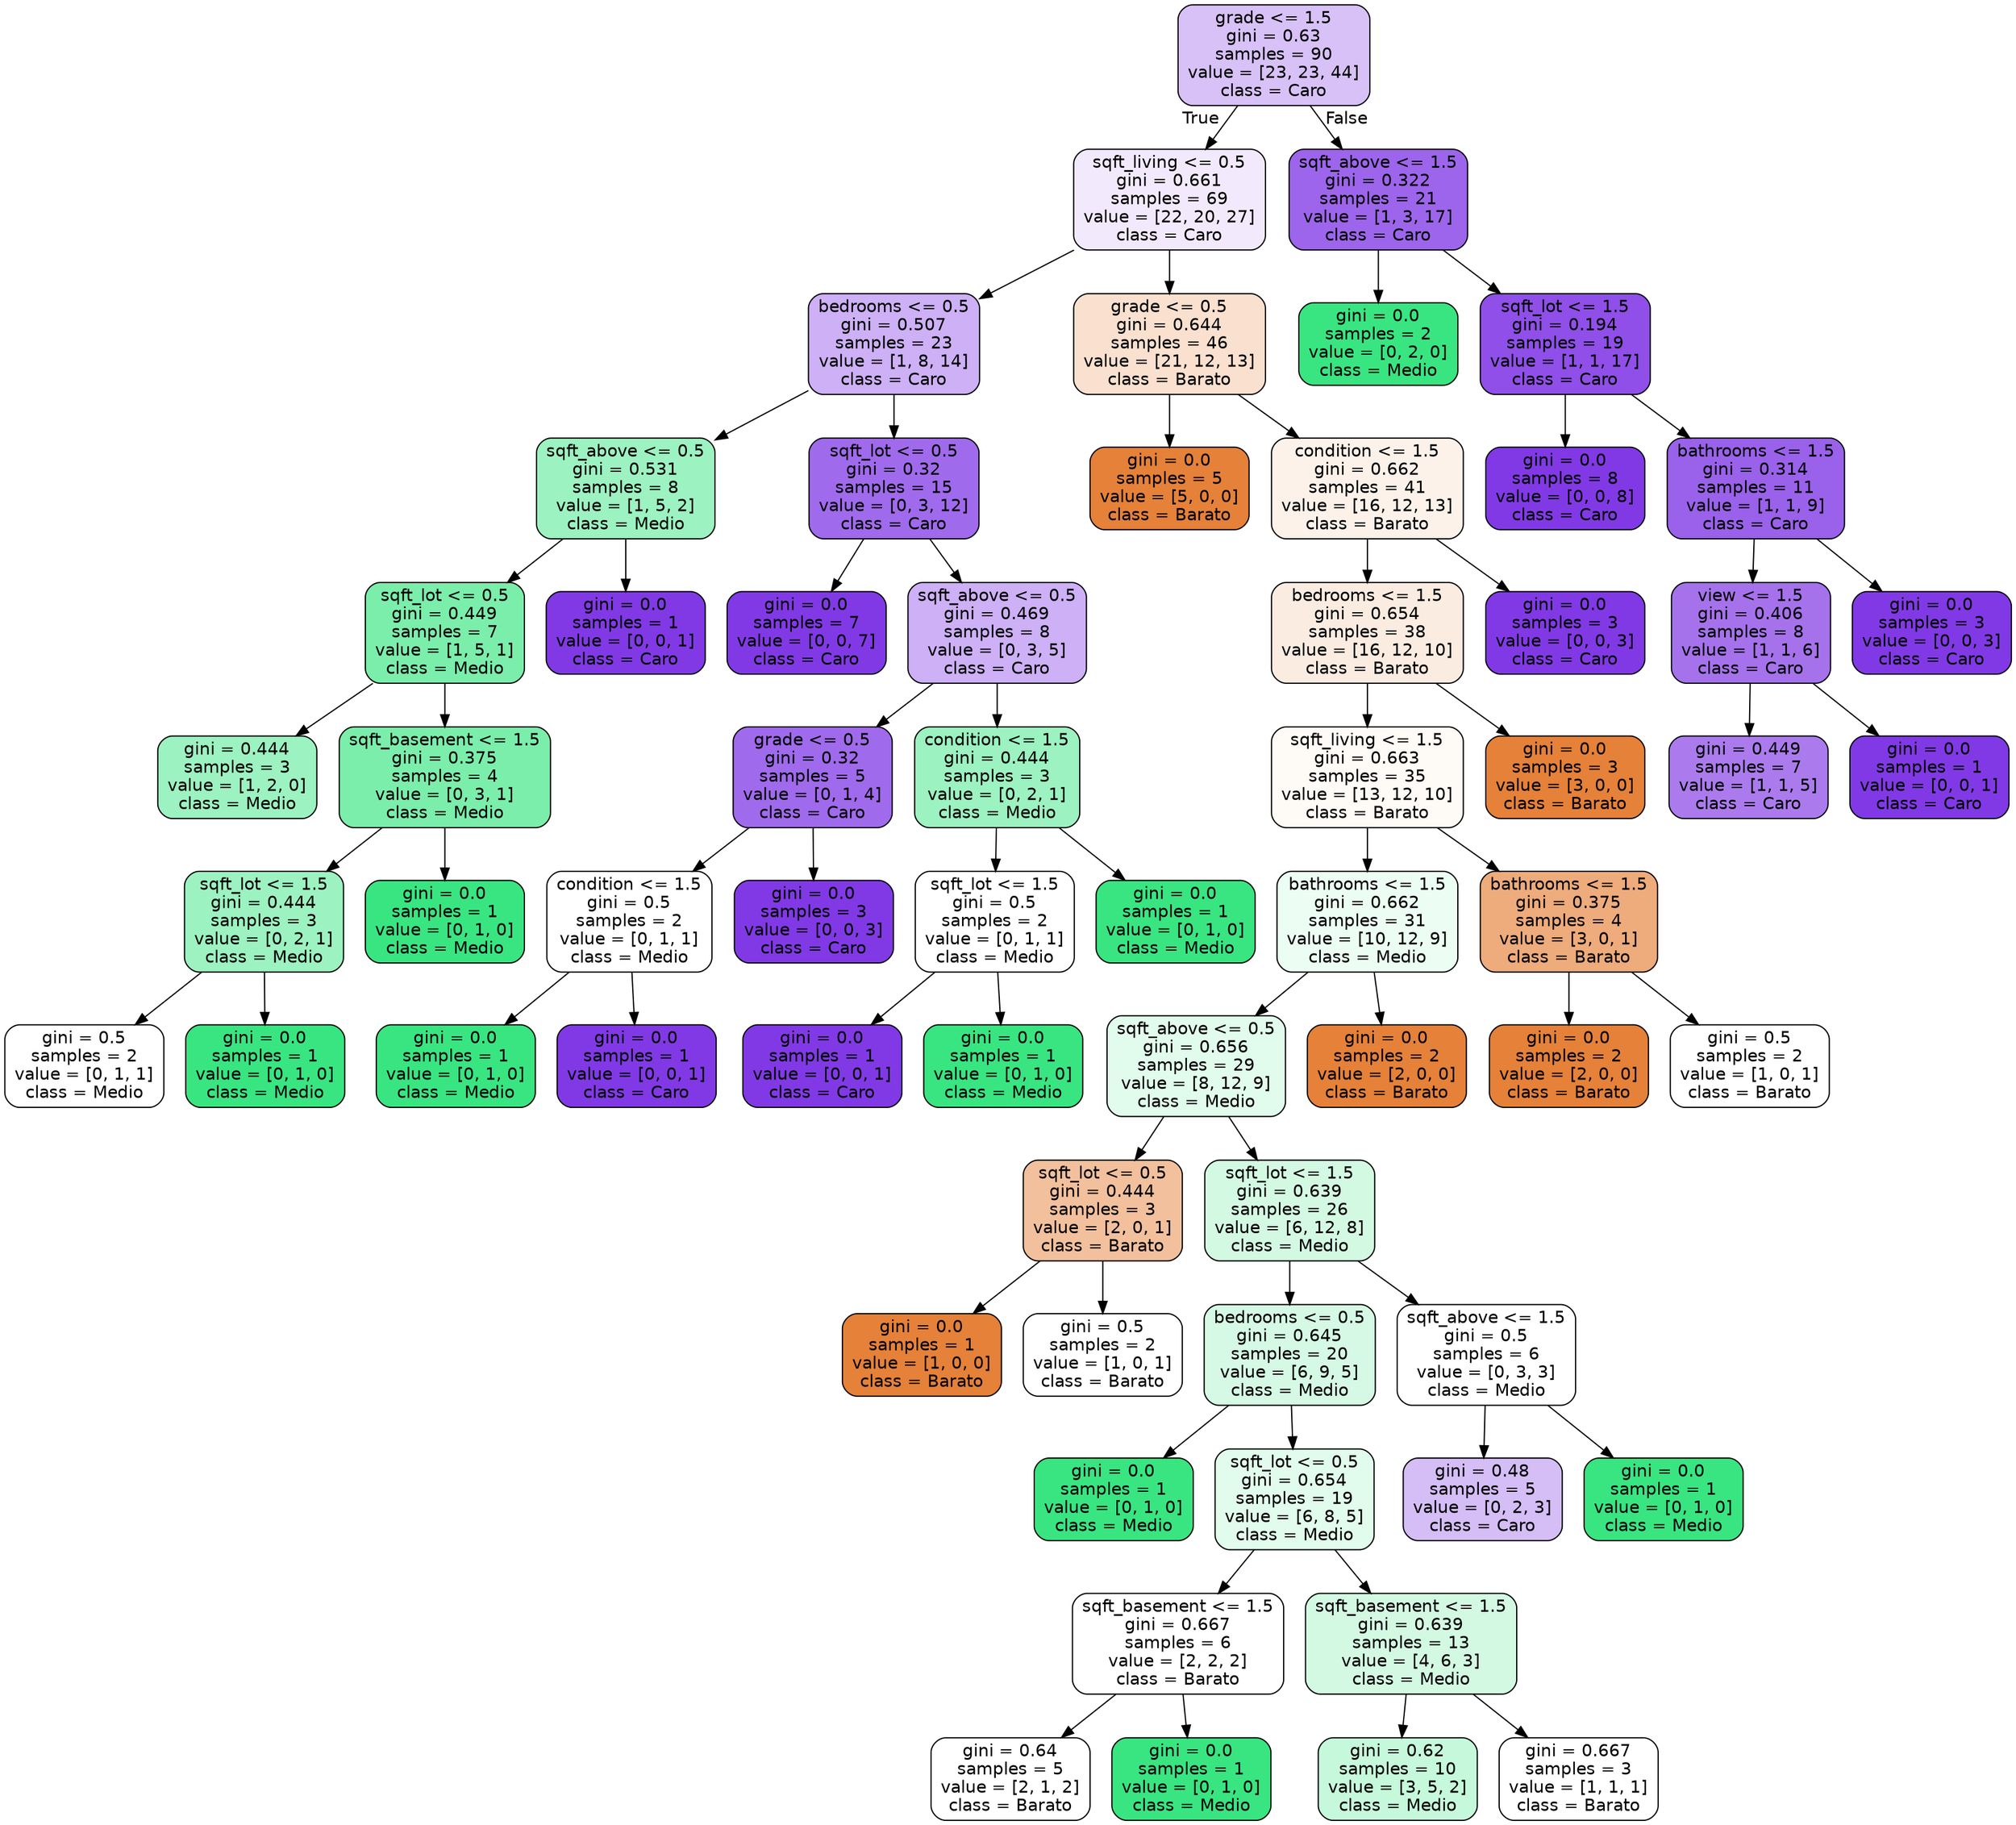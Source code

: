 digraph Tree {
node [shape=box, style="filled, rounded", color="black", fontname=helvetica] ;
edge [fontname=helvetica] ;
0 [label="grade <= 1.5\ngini = 0.63\nsamples = 90\nvalue = [23, 23, 44]\nclass = Caro", fillcolor="#d8c1f7"] ;
1 [label="sqft_living <= 0.5\ngini = 0.661\nsamples = 69\nvalue = [22, 20, 27]\nclass = Caro", fillcolor="#f2eafc"] ;
0 -> 1 [labeldistance=2.5, labelangle=45, headlabel="True"] ;
2 [label="bedrooms <= 0.5\ngini = 0.507\nsamples = 23\nvalue = [1, 8, 14]\nclass = Caro", fillcolor="#cdb0f5"] ;
1 -> 2 ;
3 [label="sqft_above <= 0.5\ngini = 0.531\nsamples = 8\nvalue = [1, 5, 2]\nclass = Medio", fillcolor="#9cf2c0"] ;
2 -> 3 ;
4 [label="sqft_lot <= 0.5\ngini = 0.449\nsamples = 7\nvalue = [1, 5, 1]\nclass = Medio", fillcolor="#7beeab"] ;
3 -> 4 ;
5 [label="gini = 0.444\nsamples = 3\nvalue = [1, 2, 0]\nclass = Medio", fillcolor="#9cf2c0"] ;
4 -> 5 ;
6 [label="sqft_basement <= 1.5\ngini = 0.375\nsamples = 4\nvalue = [0, 3, 1]\nclass = Medio", fillcolor="#7beeab"] ;
4 -> 6 ;
7 [label="sqft_lot <= 1.5\ngini = 0.444\nsamples = 3\nvalue = [0, 2, 1]\nclass = Medio", fillcolor="#9cf2c0"] ;
6 -> 7 ;
8 [label="gini = 0.5\nsamples = 2\nvalue = [0, 1, 1]\nclass = Medio", fillcolor="#ffffff"] ;
7 -> 8 ;
9 [label="gini = 0.0\nsamples = 1\nvalue = [0, 1, 0]\nclass = Medio", fillcolor="#39e581"] ;
7 -> 9 ;
10 [label="gini = 0.0\nsamples = 1\nvalue = [0, 1, 0]\nclass = Medio", fillcolor="#39e581"] ;
6 -> 10 ;
11 [label="gini = 0.0\nsamples = 1\nvalue = [0, 0, 1]\nclass = Caro", fillcolor="#8139e5"] ;
3 -> 11 ;
12 [label="sqft_lot <= 0.5\ngini = 0.32\nsamples = 15\nvalue = [0, 3, 12]\nclass = Caro", fillcolor="#a06aec"] ;
2 -> 12 ;
13 [label="gini = 0.0\nsamples = 7\nvalue = [0, 0, 7]\nclass = Caro", fillcolor="#8139e5"] ;
12 -> 13 ;
14 [label="sqft_above <= 0.5\ngini = 0.469\nsamples = 8\nvalue = [0, 3, 5]\nclass = Caro", fillcolor="#cdb0f5"] ;
12 -> 14 ;
15 [label="grade <= 0.5\ngini = 0.32\nsamples = 5\nvalue = [0, 1, 4]\nclass = Caro", fillcolor="#a06aec"] ;
14 -> 15 ;
16 [label="condition <= 1.5\ngini = 0.5\nsamples = 2\nvalue = [0, 1, 1]\nclass = Medio", fillcolor="#ffffff"] ;
15 -> 16 ;
17 [label="gini = 0.0\nsamples = 1\nvalue = [0, 1, 0]\nclass = Medio", fillcolor="#39e581"] ;
16 -> 17 ;
18 [label="gini = 0.0\nsamples = 1\nvalue = [0, 0, 1]\nclass = Caro", fillcolor="#8139e5"] ;
16 -> 18 ;
19 [label="gini = 0.0\nsamples = 3\nvalue = [0, 0, 3]\nclass = Caro", fillcolor="#8139e5"] ;
15 -> 19 ;
20 [label="condition <= 1.5\ngini = 0.444\nsamples = 3\nvalue = [0, 2, 1]\nclass = Medio", fillcolor="#9cf2c0"] ;
14 -> 20 ;
21 [label="sqft_lot <= 1.5\ngini = 0.5\nsamples = 2\nvalue = [0, 1, 1]\nclass = Medio", fillcolor="#ffffff"] ;
20 -> 21 ;
22 [label="gini = 0.0\nsamples = 1\nvalue = [0, 0, 1]\nclass = Caro", fillcolor="#8139e5"] ;
21 -> 22 ;
23 [label="gini = 0.0\nsamples = 1\nvalue = [0, 1, 0]\nclass = Medio", fillcolor="#39e581"] ;
21 -> 23 ;
24 [label="gini = 0.0\nsamples = 1\nvalue = [0, 1, 0]\nclass = Medio", fillcolor="#39e581"] ;
20 -> 24 ;
25 [label="grade <= 0.5\ngini = 0.644\nsamples = 46\nvalue = [21, 12, 13]\nclass = Barato", fillcolor="#f9e0cf"] ;
1 -> 25 ;
26 [label="gini = 0.0\nsamples = 5\nvalue = [5, 0, 0]\nclass = Barato", fillcolor="#e58139"] ;
25 -> 26 ;
27 [label="condition <= 1.5\ngini = 0.662\nsamples = 41\nvalue = [16, 12, 13]\nclass = Barato", fillcolor="#fcf2ea"] ;
25 -> 27 ;
28 [label="bedrooms <= 1.5\ngini = 0.654\nsamples = 38\nvalue = [16, 12, 10]\nclass = Barato", fillcolor="#fbece1"] ;
27 -> 28 ;
29 [label="sqft_living <= 1.5\ngini = 0.663\nsamples = 35\nvalue = [13, 12, 10]\nclass = Barato", fillcolor="#fefaf6"] ;
28 -> 29 ;
30 [label="bathrooms <= 1.5\ngini = 0.662\nsamples = 31\nvalue = [10, 12, 9]\nclass = Medio", fillcolor="#ecfdf3"] ;
29 -> 30 ;
31 [label="sqft_above <= 0.5\ngini = 0.656\nsamples = 29\nvalue = [8, 12, 9]\nclass = Medio", fillcolor="#e1fbec"] ;
30 -> 31 ;
32 [label="sqft_lot <= 0.5\ngini = 0.444\nsamples = 3\nvalue = [2, 0, 1]\nclass = Barato", fillcolor="#f2c09c"] ;
31 -> 32 ;
33 [label="gini = 0.0\nsamples = 1\nvalue = [1, 0, 0]\nclass = Barato", fillcolor="#e58139"] ;
32 -> 33 ;
34 [label="gini = 0.5\nsamples = 2\nvalue = [1, 0, 1]\nclass = Barato", fillcolor="#ffffff"] ;
32 -> 34 ;
35 [label="sqft_lot <= 1.5\ngini = 0.639\nsamples = 26\nvalue = [6, 12, 8]\nclass = Medio", fillcolor="#d3f9e3"] ;
31 -> 35 ;
36 [label="bedrooms <= 0.5\ngini = 0.645\nsamples = 20\nvalue = [6, 9, 5]\nclass = Medio", fillcolor="#d5f9e4"] ;
35 -> 36 ;
37 [label="gini = 0.0\nsamples = 1\nvalue = [0, 1, 0]\nclass = Medio", fillcolor="#39e581"] ;
36 -> 37 ;
38 [label="sqft_lot <= 0.5\ngini = 0.654\nsamples = 19\nvalue = [6, 8, 5]\nclass = Medio", fillcolor="#e1fbec"] ;
36 -> 38 ;
39 [label="sqft_basement <= 1.5\ngini = 0.667\nsamples = 6\nvalue = [2, 2, 2]\nclass = Barato", fillcolor="#ffffff"] ;
38 -> 39 ;
40 [label="gini = 0.64\nsamples = 5\nvalue = [2, 1, 2]\nclass = Barato", fillcolor="#ffffff"] ;
39 -> 40 ;
41 [label="gini = 0.0\nsamples = 1\nvalue = [0, 1, 0]\nclass = Medio", fillcolor="#39e581"] ;
39 -> 41 ;
42 [label="sqft_basement <= 1.5\ngini = 0.639\nsamples = 13\nvalue = [4, 6, 3]\nclass = Medio", fillcolor="#d3f9e3"] ;
38 -> 42 ;
43 [label="gini = 0.62\nsamples = 10\nvalue = [3, 5, 2]\nclass = Medio", fillcolor="#c6f8db"] ;
42 -> 43 ;
44 [label="gini = 0.667\nsamples = 3\nvalue = [1, 1, 1]\nclass = Barato", fillcolor="#ffffff"] ;
42 -> 44 ;
45 [label="sqft_above <= 1.5\ngini = 0.5\nsamples = 6\nvalue = [0, 3, 3]\nclass = Medio", fillcolor="#ffffff"] ;
35 -> 45 ;
46 [label="gini = 0.48\nsamples = 5\nvalue = [0, 2, 3]\nclass = Caro", fillcolor="#d5bdf6"] ;
45 -> 46 ;
47 [label="gini = 0.0\nsamples = 1\nvalue = [0, 1, 0]\nclass = Medio", fillcolor="#39e581"] ;
45 -> 47 ;
48 [label="gini = 0.0\nsamples = 2\nvalue = [2, 0, 0]\nclass = Barato", fillcolor="#e58139"] ;
30 -> 48 ;
49 [label="bathrooms <= 1.5\ngini = 0.375\nsamples = 4\nvalue = [3, 0, 1]\nclass = Barato", fillcolor="#eeab7b"] ;
29 -> 49 ;
50 [label="gini = 0.0\nsamples = 2\nvalue = [2, 0, 0]\nclass = Barato", fillcolor="#e58139"] ;
49 -> 50 ;
51 [label="gini = 0.5\nsamples = 2\nvalue = [1, 0, 1]\nclass = Barato", fillcolor="#ffffff"] ;
49 -> 51 ;
52 [label="gini = 0.0\nsamples = 3\nvalue = [3, 0, 0]\nclass = Barato", fillcolor="#e58139"] ;
28 -> 52 ;
53 [label="gini = 0.0\nsamples = 3\nvalue = [0, 0, 3]\nclass = Caro", fillcolor="#8139e5"] ;
27 -> 53 ;
54 [label="sqft_above <= 1.5\ngini = 0.322\nsamples = 21\nvalue = [1, 3, 17]\nclass = Caro", fillcolor="#9d65eb"] ;
0 -> 54 [labeldistance=2.5, labelangle=-45, headlabel="False"] ;
55 [label="gini = 0.0\nsamples = 2\nvalue = [0, 2, 0]\nclass = Medio", fillcolor="#39e581"] ;
54 -> 55 ;
56 [label="sqft_lot <= 1.5\ngini = 0.194\nsamples = 19\nvalue = [1, 1, 17]\nclass = Caro", fillcolor="#8f4fe8"] ;
54 -> 56 ;
57 [label="gini = 0.0\nsamples = 8\nvalue = [0, 0, 8]\nclass = Caro", fillcolor="#8139e5"] ;
56 -> 57 ;
58 [label="bathrooms <= 1.5\ngini = 0.314\nsamples = 11\nvalue = [1, 1, 9]\nclass = Caro", fillcolor="#9a61ea"] ;
56 -> 58 ;
59 [label="view <= 1.5\ngini = 0.406\nsamples = 8\nvalue = [1, 1, 6]\nclass = Caro", fillcolor="#a572ec"] ;
58 -> 59 ;
60 [label="gini = 0.449\nsamples = 7\nvalue = [1, 1, 5]\nclass = Caro", fillcolor="#ab7bee"] ;
59 -> 60 ;
61 [label="gini = 0.0\nsamples = 1\nvalue = [0, 0, 1]\nclass = Caro", fillcolor="#8139e5"] ;
59 -> 61 ;
62 [label="gini = 0.0\nsamples = 3\nvalue = [0, 0, 3]\nclass = Caro", fillcolor="#8139e5"] ;
58 -> 62 ;
}